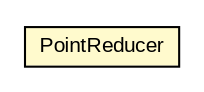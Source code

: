 #!/usr/local/bin/dot
#
# Class diagram 
# Generated by UMLGraph version R5_6-24-gf6e263 (http://www.umlgraph.org/)
#

digraph G {
	edge [fontname="arial",fontsize=10,labelfontname="arial",labelfontsize=10];
	node [fontname="arial",fontsize=10,shape=plaintext];
	nodesep=0.25;
	ranksep=0.5;
	// org.osmdroid.util.PointReducer
	c226229 [label=<<table title="org.osmdroid.util.PointReducer" border="0" cellborder="1" cellspacing="0" cellpadding="2" port="p" bgcolor="lemonChiffon" href="./PointReducer.html">
		<tr><td><table border="0" cellspacing="0" cellpadding="1">
<tr><td align="center" balign="center"> PointReducer </td></tr>
		</table></td></tr>
		</table>>, URL="./PointReducer.html", fontname="arial", fontcolor="black", fontsize=10.0];
}

